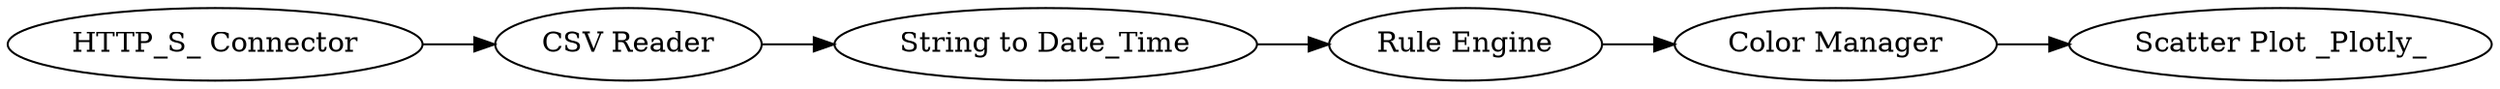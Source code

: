 digraph {
	12 -> 13
	7 -> 8
	13 -> 2
	8 -> 9
	2 -> 7
	13 [label="CSV Reader"]
	7 [label="Rule Engine"]
	9 [label="Scatter Plot _Plotly_"]
	8 [label="Color Manager"]
	2 [label="String to Date_Time"]
	12 [label="HTTP_S_ Connector"]
	rankdir=LR
}
